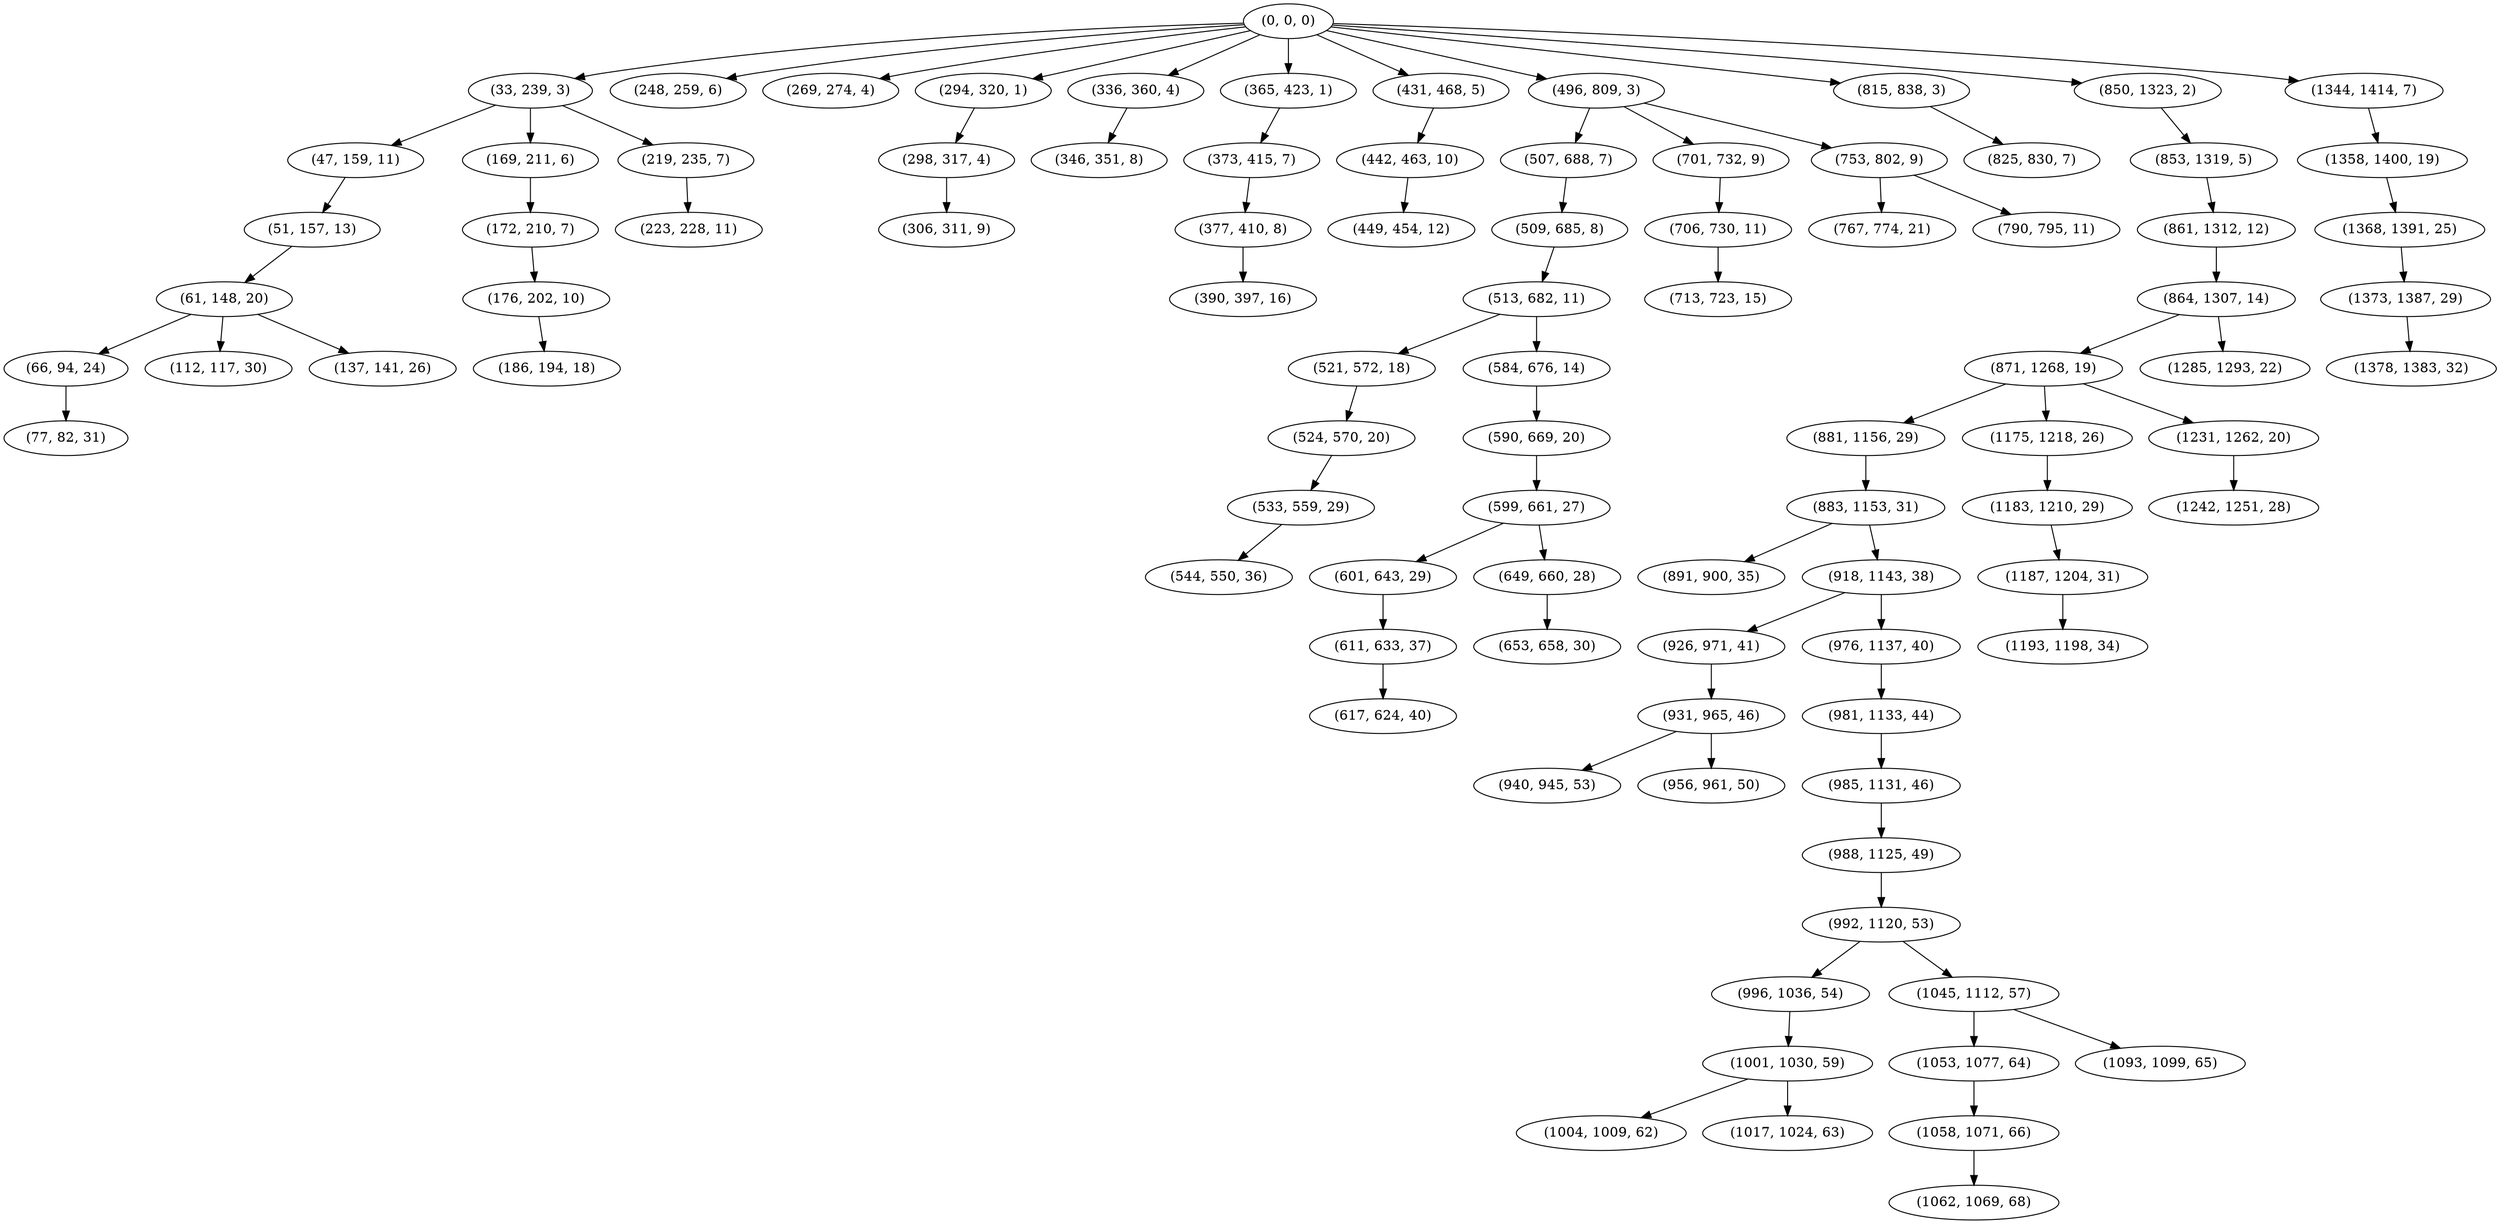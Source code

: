 digraph tree {
    "(0, 0, 0)";
    "(33, 239, 3)";
    "(47, 159, 11)";
    "(51, 157, 13)";
    "(61, 148, 20)";
    "(66, 94, 24)";
    "(77, 82, 31)";
    "(112, 117, 30)";
    "(137, 141, 26)";
    "(169, 211, 6)";
    "(172, 210, 7)";
    "(176, 202, 10)";
    "(186, 194, 18)";
    "(219, 235, 7)";
    "(223, 228, 11)";
    "(248, 259, 6)";
    "(269, 274, 4)";
    "(294, 320, 1)";
    "(298, 317, 4)";
    "(306, 311, 9)";
    "(336, 360, 4)";
    "(346, 351, 8)";
    "(365, 423, 1)";
    "(373, 415, 7)";
    "(377, 410, 8)";
    "(390, 397, 16)";
    "(431, 468, 5)";
    "(442, 463, 10)";
    "(449, 454, 12)";
    "(496, 809, 3)";
    "(507, 688, 7)";
    "(509, 685, 8)";
    "(513, 682, 11)";
    "(521, 572, 18)";
    "(524, 570, 20)";
    "(533, 559, 29)";
    "(544, 550, 36)";
    "(584, 676, 14)";
    "(590, 669, 20)";
    "(599, 661, 27)";
    "(601, 643, 29)";
    "(611, 633, 37)";
    "(617, 624, 40)";
    "(649, 660, 28)";
    "(653, 658, 30)";
    "(701, 732, 9)";
    "(706, 730, 11)";
    "(713, 723, 15)";
    "(753, 802, 9)";
    "(767, 774, 21)";
    "(790, 795, 11)";
    "(815, 838, 3)";
    "(825, 830, 7)";
    "(850, 1323, 2)";
    "(853, 1319, 5)";
    "(861, 1312, 12)";
    "(864, 1307, 14)";
    "(871, 1268, 19)";
    "(881, 1156, 29)";
    "(883, 1153, 31)";
    "(891, 900, 35)";
    "(918, 1143, 38)";
    "(926, 971, 41)";
    "(931, 965, 46)";
    "(940, 945, 53)";
    "(956, 961, 50)";
    "(976, 1137, 40)";
    "(981, 1133, 44)";
    "(985, 1131, 46)";
    "(988, 1125, 49)";
    "(992, 1120, 53)";
    "(996, 1036, 54)";
    "(1001, 1030, 59)";
    "(1004, 1009, 62)";
    "(1017, 1024, 63)";
    "(1045, 1112, 57)";
    "(1053, 1077, 64)";
    "(1058, 1071, 66)";
    "(1062, 1069, 68)";
    "(1093, 1099, 65)";
    "(1175, 1218, 26)";
    "(1183, 1210, 29)";
    "(1187, 1204, 31)";
    "(1193, 1198, 34)";
    "(1231, 1262, 20)";
    "(1242, 1251, 28)";
    "(1285, 1293, 22)";
    "(1344, 1414, 7)";
    "(1358, 1400, 19)";
    "(1368, 1391, 25)";
    "(1373, 1387, 29)";
    "(1378, 1383, 32)";
    "(0, 0, 0)" -> "(33, 239, 3)";
    "(0, 0, 0)" -> "(248, 259, 6)";
    "(0, 0, 0)" -> "(269, 274, 4)";
    "(0, 0, 0)" -> "(294, 320, 1)";
    "(0, 0, 0)" -> "(336, 360, 4)";
    "(0, 0, 0)" -> "(365, 423, 1)";
    "(0, 0, 0)" -> "(431, 468, 5)";
    "(0, 0, 0)" -> "(496, 809, 3)";
    "(0, 0, 0)" -> "(815, 838, 3)";
    "(0, 0, 0)" -> "(850, 1323, 2)";
    "(0, 0, 0)" -> "(1344, 1414, 7)";
    "(33, 239, 3)" -> "(47, 159, 11)";
    "(33, 239, 3)" -> "(169, 211, 6)";
    "(33, 239, 3)" -> "(219, 235, 7)";
    "(47, 159, 11)" -> "(51, 157, 13)";
    "(51, 157, 13)" -> "(61, 148, 20)";
    "(61, 148, 20)" -> "(66, 94, 24)";
    "(61, 148, 20)" -> "(112, 117, 30)";
    "(61, 148, 20)" -> "(137, 141, 26)";
    "(66, 94, 24)" -> "(77, 82, 31)";
    "(169, 211, 6)" -> "(172, 210, 7)";
    "(172, 210, 7)" -> "(176, 202, 10)";
    "(176, 202, 10)" -> "(186, 194, 18)";
    "(219, 235, 7)" -> "(223, 228, 11)";
    "(294, 320, 1)" -> "(298, 317, 4)";
    "(298, 317, 4)" -> "(306, 311, 9)";
    "(336, 360, 4)" -> "(346, 351, 8)";
    "(365, 423, 1)" -> "(373, 415, 7)";
    "(373, 415, 7)" -> "(377, 410, 8)";
    "(377, 410, 8)" -> "(390, 397, 16)";
    "(431, 468, 5)" -> "(442, 463, 10)";
    "(442, 463, 10)" -> "(449, 454, 12)";
    "(496, 809, 3)" -> "(507, 688, 7)";
    "(496, 809, 3)" -> "(701, 732, 9)";
    "(496, 809, 3)" -> "(753, 802, 9)";
    "(507, 688, 7)" -> "(509, 685, 8)";
    "(509, 685, 8)" -> "(513, 682, 11)";
    "(513, 682, 11)" -> "(521, 572, 18)";
    "(513, 682, 11)" -> "(584, 676, 14)";
    "(521, 572, 18)" -> "(524, 570, 20)";
    "(524, 570, 20)" -> "(533, 559, 29)";
    "(533, 559, 29)" -> "(544, 550, 36)";
    "(584, 676, 14)" -> "(590, 669, 20)";
    "(590, 669, 20)" -> "(599, 661, 27)";
    "(599, 661, 27)" -> "(601, 643, 29)";
    "(599, 661, 27)" -> "(649, 660, 28)";
    "(601, 643, 29)" -> "(611, 633, 37)";
    "(611, 633, 37)" -> "(617, 624, 40)";
    "(649, 660, 28)" -> "(653, 658, 30)";
    "(701, 732, 9)" -> "(706, 730, 11)";
    "(706, 730, 11)" -> "(713, 723, 15)";
    "(753, 802, 9)" -> "(767, 774, 21)";
    "(753, 802, 9)" -> "(790, 795, 11)";
    "(815, 838, 3)" -> "(825, 830, 7)";
    "(850, 1323, 2)" -> "(853, 1319, 5)";
    "(853, 1319, 5)" -> "(861, 1312, 12)";
    "(861, 1312, 12)" -> "(864, 1307, 14)";
    "(864, 1307, 14)" -> "(871, 1268, 19)";
    "(864, 1307, 14)" -> "(1285, 1293, 22)";
    "(871, 1268, 19)" -> "(881, 1156, 29)";
    "(871, 1268, 19)" -> "(1175, 1218, 26)";
    "(871, 1268, 19)" -> "(1231, 1262, 20)";
    "(881, 1156, 29)" -> "(883, 1153, 31)";
    "(883, 1153, 31)" -> "(891, 900, 35)";
    "(883, 1153, 31)" -> "(918, 1143, 38)";
    "(918, 1143, 38)" -> "(926, 971, 41)";
    "(918, 1143, 38)" -> "(976, 1137, 40)";
    "(926, 971, 41)" -> "(931, 965, 46)";
    "(931, 965, 46)" -> "(940, 945, 53)";
    "(931, 965, 46)" -> "(956, 961, 50)";
    "(976, 1137, 40)" -> "(981, 1133, 44)";
    "(981, 1133, 44)" -> "(985, 1131, 46)";
    "(985, 1131, 46)" -> "(988, 1125, 49)";
    "(988, 1125, 49)" -> "(992, 1120, 53)";
    "(992, 1120, 53)" -> "(996, 1036, 54)";
    "(992, 1120, 53)" -> "(1045, 1112, 57)";
    "(996, 1036, 54)" -> "(1001, 1030, 59)";
    "(1001, 1030, 59)" -> "(1004, 1009, 62)";
    "(1001, 1030, 59)" -> "(1017, 1024, 63)";
    "(1045, 1112, 57)" -> "(1053, 1077, 64)";
    "(1045, 1112, 57)" -> "(1093, 1099, 65)";
    "(1053, 1077, 64)" -> "(1058, 1071, 66)";
    "(1058, 1071, 66)" -> "(1062, 1069, 68)";
    "(1175, 1218, 26)" -> "(1183, 1210, 29)";
    "(1183, 1210, 29)" -> "(1187, 1204, 31)";
    "(1187, 1204, 31)" -> "(1193, 1198, 34)";
    "(1231, 1262, 20)" -> "(1242, 1251, 28)";
    "(1344, 1414, 7)" -> "(1358, 1400, 19)";
    "(1358, 1400, 19)" -> "(1368, 1391, 25)";
    "(1368, 1391, 25)" -> "(1373, 1387, 29)";
    "(1373, 1387, 29)" -> "(1378, 1383, 32)";
}
